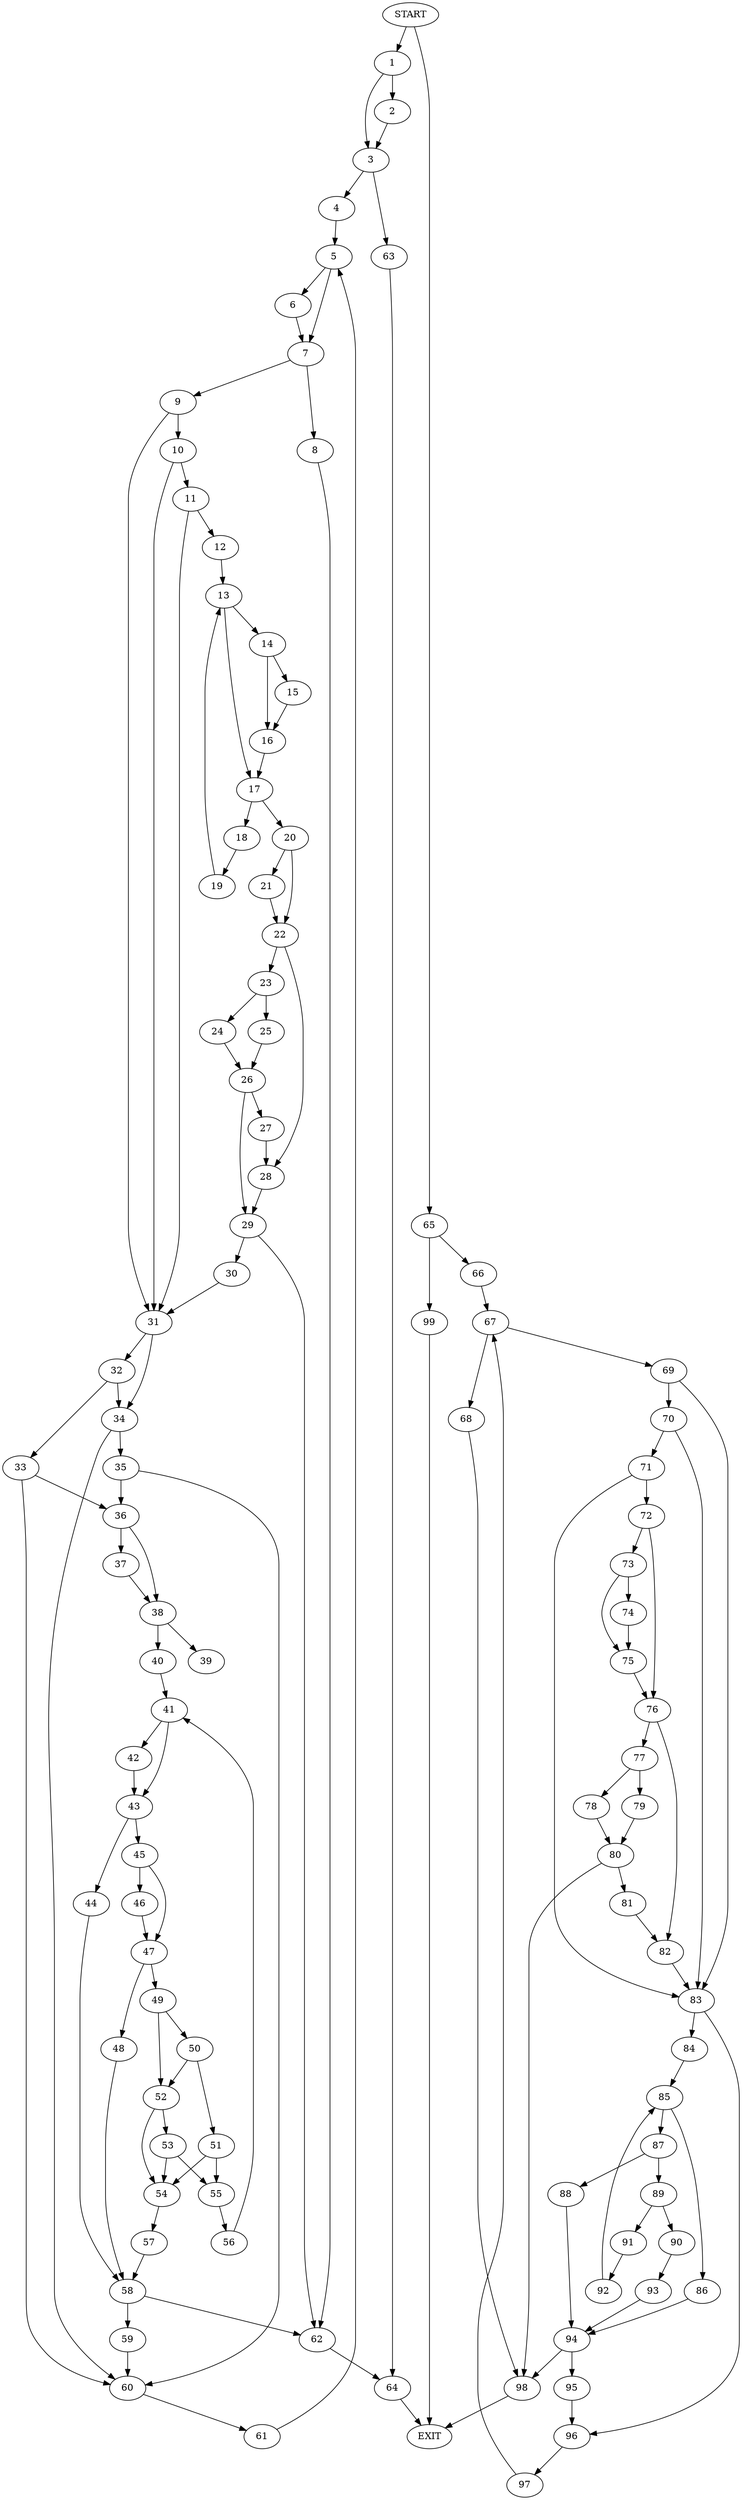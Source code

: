 digraph { 
0 [label="START"];
1;
2;
3;
4;
5;
6;
7;
8;
9;
10;
11;
12;
13;
14;
15;
16;
17;
18;
19;
20;
21;
22;
23;
24;
25;
26;
27;
28;
29;
30;
31;
32;
33;
34;
35;
36;
37;
38;
39;
40;
41;
42;
43;
44;
45;
46;
47;
48;
49;
50;
51;
52;
53;
54;
55;
56;
57;
58;
59;
60;
61;
62;
63;
64;
65;
66;
67;
68;
69;
70;
71;
72;
73;
74;
75;
76;
77;
78;
79;
80;
81;
82;
83;
84;
85;
86;
87;
88;
89;
90;
91;
92;
93;
94;
95;
96;
97;
98;
99;
100[label="EXIT"];
0 -> 1;
0 -> 65;
1 -> 2;
1 -> 3;
2 -> 3;
3 -> 4;
3 -> 63;
4 -> 5;
5 -> 6;
5 -> 7;
6 -> 7;
7 -> 9;
7 -> 8;
8 -> 62;
9 -> 10;
9 -> 31;
10 -> 11;
10 -> 31;
11 -> 12;
11 -> 31;
12 -> 13;
13 -> 14;
13 -> 17;
14 -> 15;
14 -> 16;
15 -> 16;
16 -> 17;
17 -> 18;
17 -> 20;
18 -> 19;
19 -> 13;
20 -> 21;
20 -> 22;
21 -> 22;
22 -> 28;
22 -> 23;
23 -> 24;
23 -> 25;
24 -> 26;
25 -> 26;
26 -> 29;
26 -> 27;
27 -> 28;
28 -> 29;
29 -> 62;
29 -> 30;
30 -> 31;
31 -> 32;
31 -> 34;
32 -> 33;
32 -> 34;
33 -> 36;
33 -> 60;
34 -> 35;
34 -> 60;
35 -> 36;
35 -> 60;
36 -> 37;
36 -> 38;
37 -> 38;
38 -> 40;
38 -> 39;
40 -> 41;
41 -> 42;
41 -> 43;
42 -> 43;
43 -> 45;
43 -> 44;
44 -> 58;
45 -> 46;
45 -> 47;
46 -> 47;
47 -> 49;
47 -> 48;
48 -> 58;
49 -> 50;
49 -> 52;
50 -> 51;
50 -> 52;
51 -> 55;
51 -> 54;
52 -> 53;
52 -> 54;
53 -> 55;
53 -> 54;
54 -> 57;
55 -> 56;
56 -> 41;
57 -> 58;
58 -> 62;
58 -> 59;
59 -> 60;
60 -> 61;
61 -> 5;
62 -> 64;
63 -> 64;
64 -> 100;
65 -> 66;
65 -> 99;
66 -> 67;
67 -> 68;
67 -> 69;
68 -> 98;
69 -> 70;
69 -> 83;
70 -> 71;
70 -> 83;
71 -> 72;
71 -> 83;
72 -> 73;
72 -> 76;
73 -> 74;
73 -> 75;
74 -> 75;
75 -> 76;
76 -> 77;
76 -> 82;
77 -> 78;
77 -> 79;
78 -> 80;
79 -> 80;
80 -> 98;
80 -> 81;
81 -> 82;
82 -> 83;
83 -> 84;
83 -> 96;
84 -> 85;
85 -> 86;
85 -> 87;
86 -> 94;
87 -> 88;
87 -> 89;
88 -> 94;
89 -> 90;
89 -> 91;
90 -> 93;
91 -> 92;
92 -> 85;
93 -> 94;
94 -> 98;
94 -> 95;
95 -> 96;
96 -> 97;
97 -> 67;
98 -> 100;
99 -> 100;
}